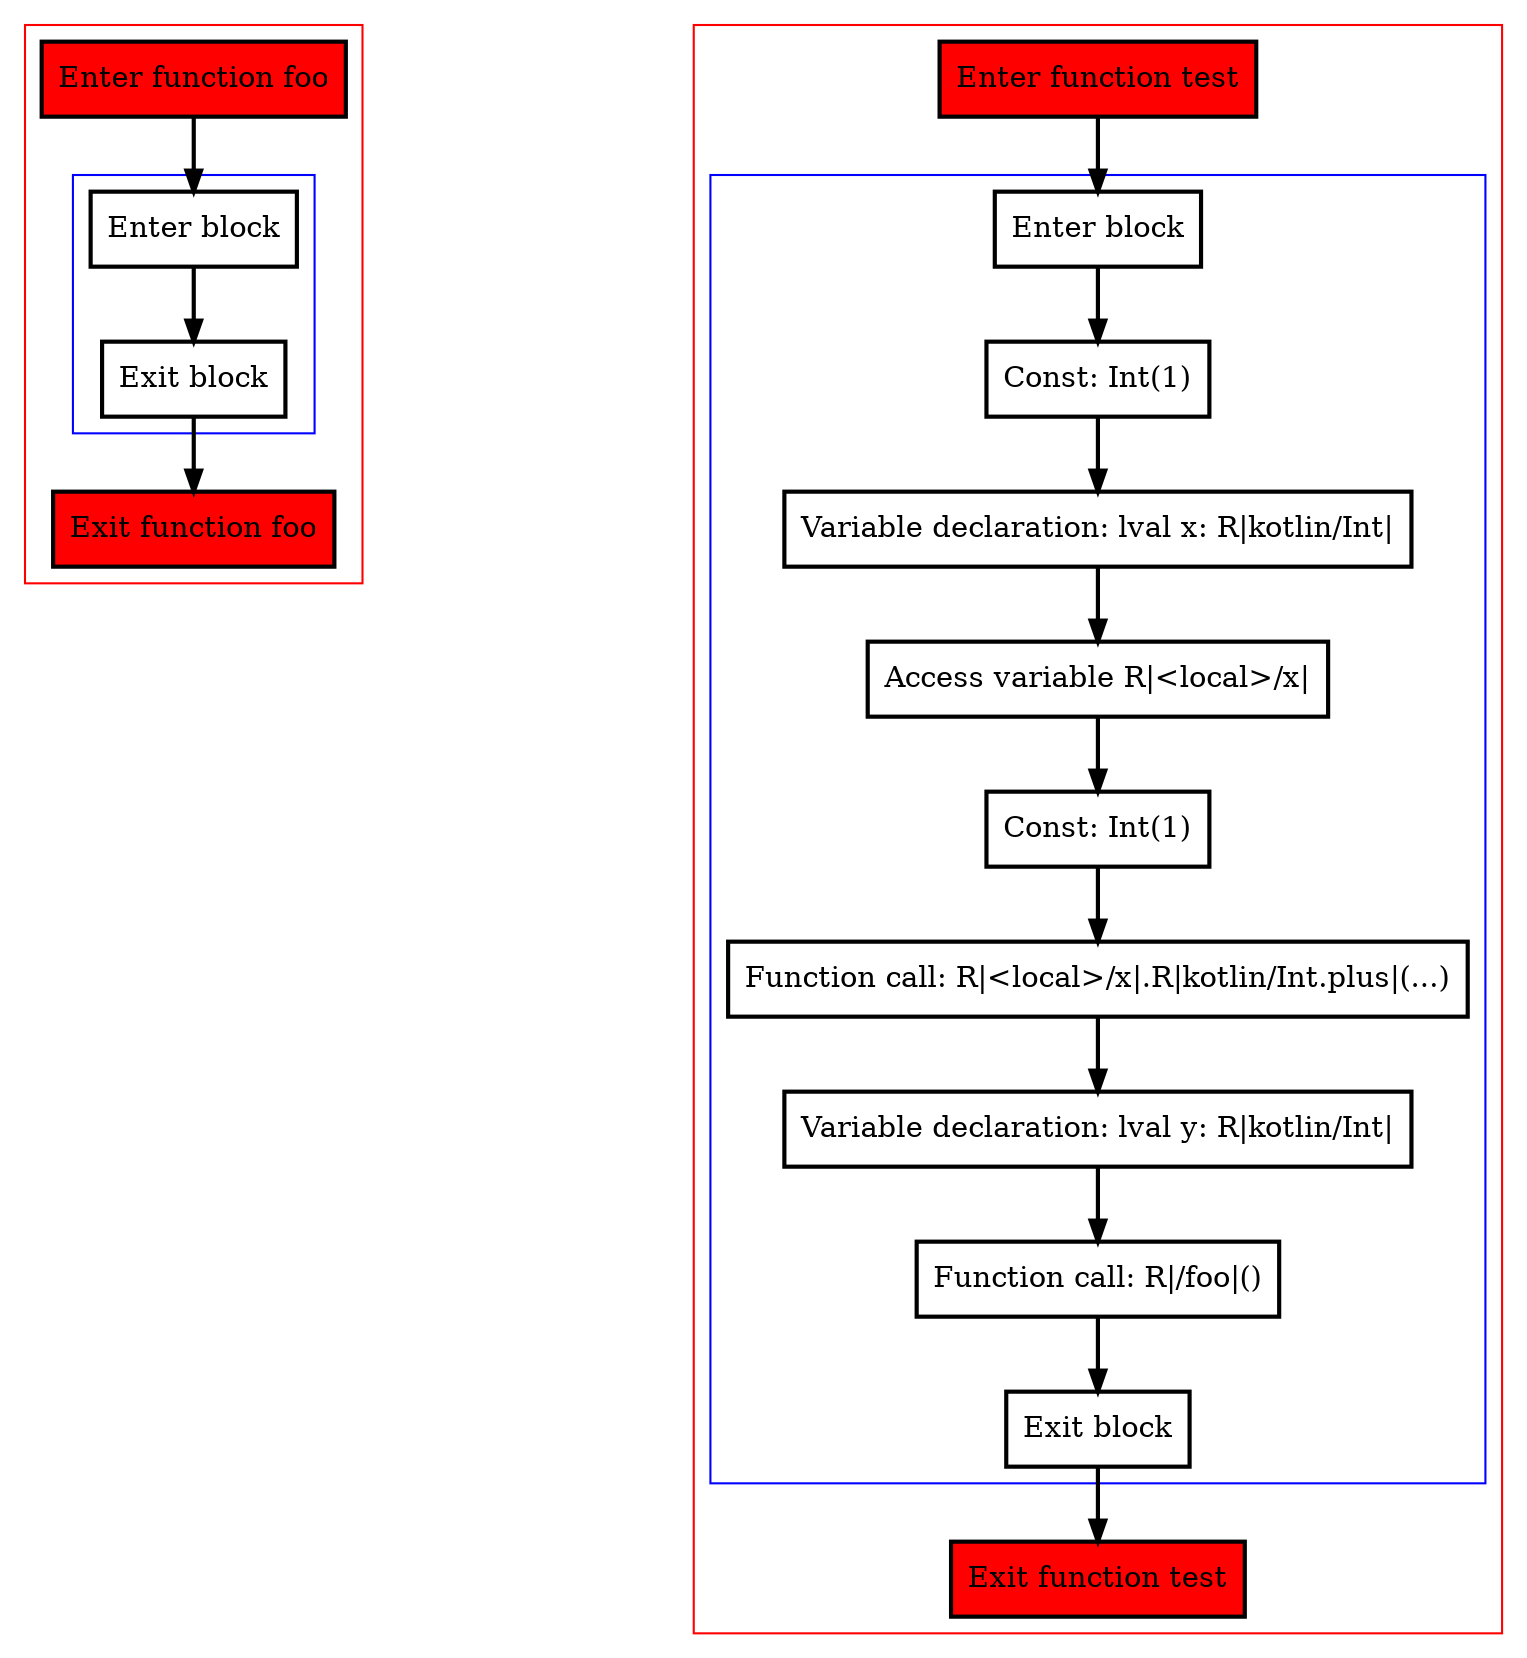 digraph simple_kt {
    graph [nodesep=3]
    node [shape=box penwidth=2]
    edge [penwidth=2]

    subgraph cluster_0 {
        color=red
        0 [label="Enter function foo" style="filled" fillcolor=red];
        subgraph cluster_1 {
            color=blue
            2 [label="Enter block"];
            3 [label="Exit block"];
        }
        1 [label="Exit function foo" style="filled" fillcolor=red];
    }
    0 -> {2};
    2 -> {3};
    3 -> {1};

    subgraph cluster_2 {
        color=red
        4 [label="Enter function test" style="filled" fillcolor=red];
        subgraph cluster_3 {
            color=blue
            6 [label="Enter block"];
            7 [label="Const: Int(1)"];
            8 [label="Variable declaration: lval x: R|kotlin/Int|"];
            9 [label="Access variable R|<local>/x|"];
            10 [label="Const: Int(1)"];
            11 [label="Function call: R|<local>/x|.R|kotlin/Int.plus|(...)"];
            12 [label="Variable declaration: lval y: R|kotlin/Int|"];
            13 [label="Function call: R|/foo|()"];
            14 [label="Exit block"];
        }
        5 [label="Exit function test" style="filled" fillcolor=red];
    }
    4 -> {6};
    6 -> {7};
    7 -> {8};
    8 -> {9};
    9 -> {10};
    10 -> {11};
    11 -> {12};
    12 -> {13};
    13 -> {14};
    14 -> {5};

}
